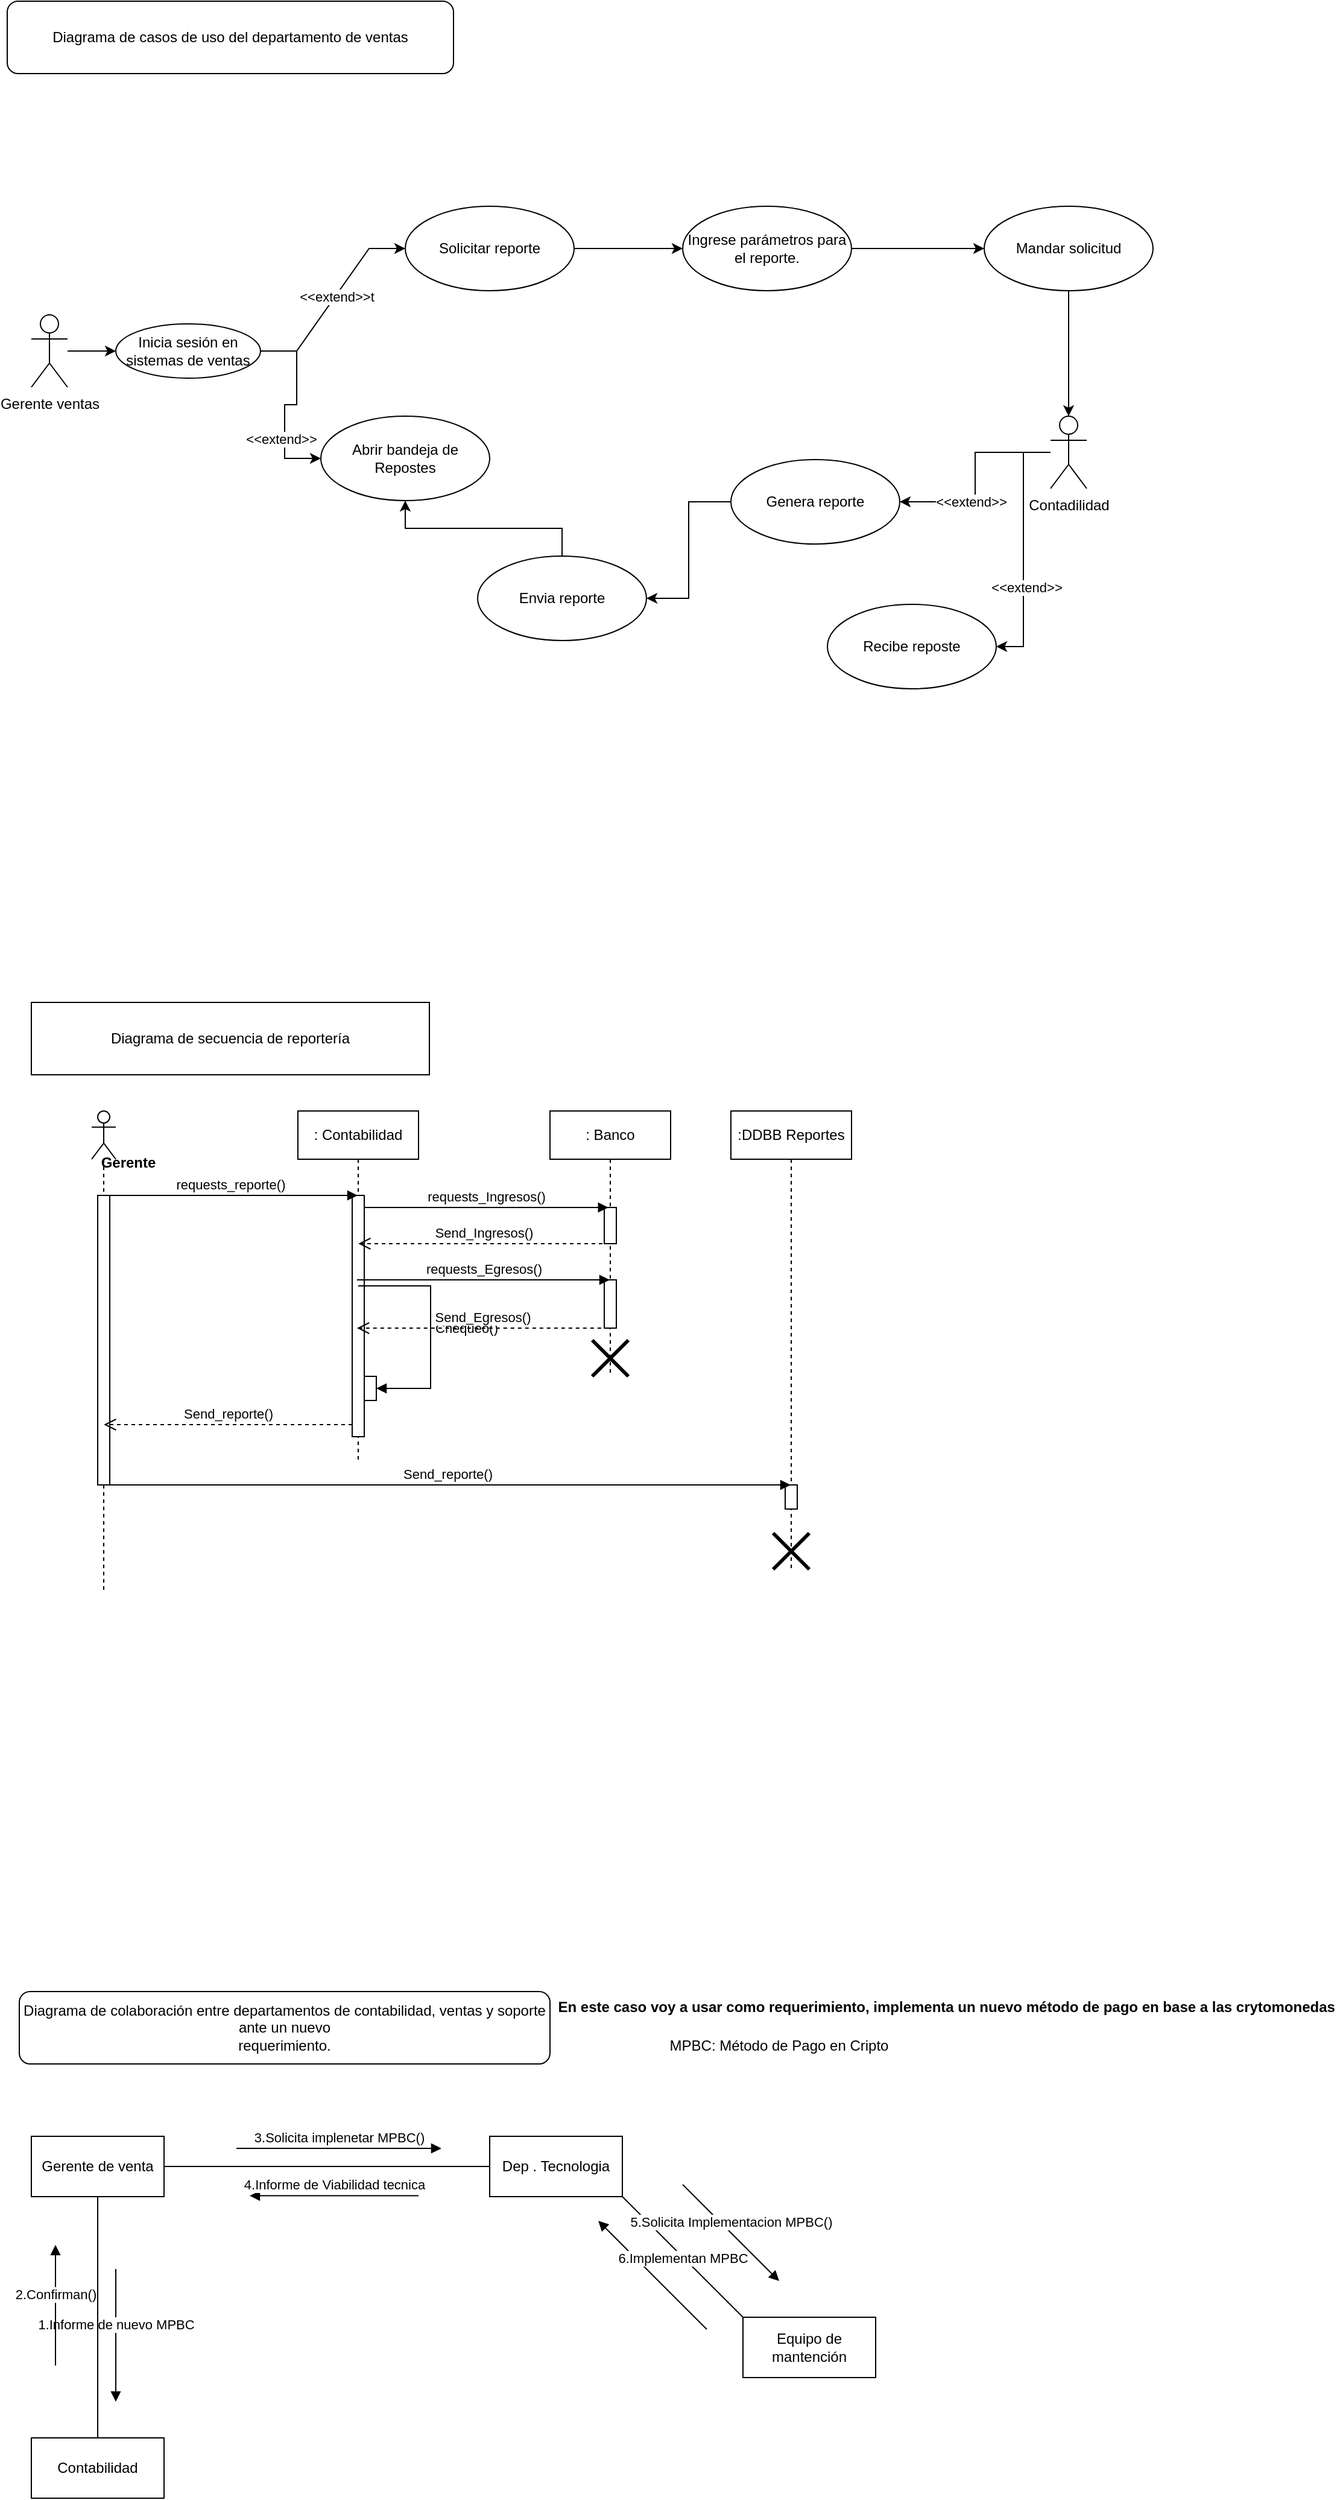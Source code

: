 <mxfile version="21.7.5" type="github">
  <diagram name="Página-1" id="10k-QAqIkLxqyXfFxyNC">
    <mxGraphModel dx="1184" dy="1169" grid="1" gridSize="10" guides="1" tooltips="1" connect="1" arrows="1" fold="1" page="1" pageScale="1" pageWidth="1169" pageHeight="827" math="0" shadow="0">
      <root>
        <mxCell id="0" />
        <mxCell id="1" parent="0" />
        <mxCell id="mnEkrzC8VtUgMaNwOZgI-1" value="" style="shape=umlLifeline;perimeter=lifelinePerimeter;whiteSpace=wrap;html=1;container=1;dropTarget=0;collapsible=0;recursiveResize=0;outlineConnect=0;portConstraint=eastwest;newEdgeStyle={&quot;curved&quot;:0,&quot;rounded&quot;:0};participant=umlActor;" vertex="1" parent="1">
          <mxGeometry x="90" y="930" width="20" height="400" as="geometry" />
        </mxCell>
        <mxCell id="mnEkrzC8VtUgMaNwOZgI-26" value="" style="html=1;points=[[0,0,0,0,5],[0,1,0,0,-5],[1,0,0,0,5],[1,1,0,0,-5]];perimeter=orthogonalPerimeter;outlineConnect=0;targetShapes=umlLifeline;portConstraint=eastwest;newEdgeStyle={&quot;curved&quot;:0,&quot;rounded&quot;:0};" vertex="1" parent="mnEkrzC8VtUgMaNwOZgI-1">
          <mxGeometry x="5" y="70" width="10" height="240" as="geometry" />
        </mxCell>
        <mxCell id="mnEkrzC8VtUgMaNwOZgI-2" value=": Contabilidad" style="shape=umlLifeline;perimeter=lifelinePerimeter;whiteSpace=wrap;html=1;container=1;dropTarget=0;collapsible=0;recursiveResize=0;outlineConnect=0;portConstraint=eastwest;newEdgeStyle={&quot;curved&quot;:0,&quot;rounded&quot;:0};" vertex="1" parent="1">
          <mxGeometry x="261" y="930" width="100" height="290" as="geometry" />
        </mxCell>
        <mxCell id="mnEkrzC8VtUgMaNwOZgI-10" value="" style="html=1;points=[[0,0,0,0,5],[0,1,0,0,-5],[1,0,0,0,5],[1,1,0,0,-5]];perimeter=orthogonalPerimeter;outlineConnect=0;targetShapes=umlLifeline;portConstraint=eastwest;newEdgeStyle={&quot;curved&quot;:0,&quot;rounded&quot;:0};" vertex="1" parent="mnEkrzC8VtUgMaNwOZgI-2">
          <mxGeometry x="45" y="70" width="10" height="200" as="geometry" />
        </mxCell>
        <mxCell id="mnEkrzC8VtUgMaNwOZgI-19" value="" style="html=1;points=[[0,0,0,0,5],[0,1,0,0,-5],[1,0,0,0,5],[1,1,0,0,-5]];perimeter=orthogonalPerimeter;outlineConnect=0;targetShapes=umlLifeline;portConstraint=eastwest;newEdgeStyle={&quot;curved&quot;:0,&quot;rounded&quot;:0};" vertex="1" parent="mnEkrzC8VtUgMaNwOZgI-2">
          <mxGeometry x="55" y="220" width="10" height="20" as="geometry" />
        </mxCell>
        <mxCell id="mnEkrzC8VtUgMaNwOZgI-20" value="Chequeo()" style="html=1;align=left;spacingLeft=2;endArrow=block;rounded=0;edgeStyle=orthogonalEdgeStyle;curved=0;rounded=0;" edge="1" target="mnEkrzC8VtUgMaNwOZgI-19" parent="mnEkrzC8VtUgMaNwOZgI-2" source="mnEkrzC8VtUgMaNwOZgI-2">
          <mxGeometry relative="1" as="geometry">
            <mxPoint x="90" y="220" as="sourcePoint" />
            <Array as="points" />
          </mxGeometry>
        </mxCell>
        <mxCell id="mnEkrzC8VtUgMaNwOZgI-3" value=": Banco" style="shape=umlLifeline;perimeter=lifelinePerimeter;whiteSpace=wrap;html=1;container=1;dropTarget=0;collapsible=0;recursiveResize=0;outlineConnect=0;portConstraint=eastwest;newEdgeStyle={&quot;curved&quot;:0,&quot;rounded&quot;:0};" vertex="1" parent="1">
          <mxGeometry x="470" y="930" width="100" height="220" as="geometry" />
        </mxCell>
        <mxCell id="mnEkrzC8VtUgMaNwOZgI-17" value="" style="html=1;points=[[0,0,0,0,5],[0,1,0,0,-5],[1,0,0,0,5],[1,1,0,0,-5]];perimeter=orthogonalPerimeter;outlineConnect=0;targetShapes=umlLifeline;portConstraint=eastwest;newEdgeStyle={&quot;curved&quot;:0,&quot;rounded&quot;:0};" vertex="1" parent="mnEkrzC8VtUgMaNwOZgI-3">
          <mxGeometry x="45" y="80" width="10" height="30" as="geometry" />
        </mxCell>
        <mxCell id="mnEkrzC8VtUgMaNwOZgI-18" value="" style="html=1;points=[[0,0,0,0,5],[0,1,0,0,-5],[1,0,0,0,5],[1,1,0,0,-5]];perimeter=orthogonalPerimeter;outlineConnect=0;targetShapes=umlLifeline;portConstraint=eastwest;newEdgeStyle={&quot;curved&quot;:0,&quot;rounded&quot;:0};" vertex="1" parent="mnEkrzC8VtUgMaNwOZgI-3">
          <mxGeometry x="45" y="140" width="10" height="40" as="geometry" />
        </mxCell>
        <mxCell id="mnEkrzC8VtUgMaNwOZgI-22" value="" style="shape=umlDestroy;whiteSpace=wrap;html=1;strokeWidth=3;targetShapes=umlLifeline;" vertex="1" parent="mnEkrzC8VtUgMaNwOZgI-3">
          <mxGeometry x="35" y="190" width="30" height="30" as="geometry" />
        </mxCell>
        <mxCell id="mnEkrzC8VtUgMaNwOZgI-4" value=":DDBB Reportes" style="shape=umlLifeline;perimeter=lifelinePerimeter;whiteSpace=wrap;html=1;container=1;dropTarget=0;collapsible=0;recursiveResize=0;outlineConnect=0;portConstraint=eastwest;newEdgeStyle={&quot;curved&quot;:0,&quot;rounded&quot;:0};" vertex="1" parent="1">
          <mxGeometry x="620" y="930" width="100" height="380" as="geometry" />
        </mxCell>
        <mxCell id="mnEkrzC8VtUgMaNwOZgI-23" value="" style="html=1;points=[[0,0,0,0,5],[0,1,0,0,-5],[1,0,0,0,5],[1,1,0,0,-5]];perimeter=orthogonalPerimeter;outlineConnect=0;targetShapes=umlLifeline;portConstraint=eastwest;newEdgeStyle={&quot;curved&quot;:0,&quot;rounded&quot;:0};" vertex="1" parent="mnEkrzC8VtUgMaNwOZgI-4">
          <mxGeometry x="45" y="310" width="10" height="20" as="geometry" />
        </mxCell>
        <mxCell id="mnEkrzC8VtUgMaNwOZgI-24" value="" style="shape=umlDestroy;whiteSpace=wrap;html=1;strokeWidth=3;targetShapes=umlLifeline;" vertex="1" parent="mnEkrzC8VtUgMaNwOZgI-4">
          <mxGeometry x="35" y="350" width="30" height="30" as="geometry" />
        </mxCell>
        <mxCell id="mnEkrzC8VtUgMaNwOZgI-7" value="requests_reporte()" style="html=1;verticalAlign=bottom;endArrow=block;curved=0;rounded=0;" edge="1" parent="1">
          <mxGeometry relative="1" as="geometry">
            <mxPoint x="100.1" y="1000" as="sourcePoint" />
            <mxPoint x="310.5" y="1000" as="targetPoint" />
          </mxGeometry>
        </mxCell>
        <mxCell id="mnEkrzC8VtUgMaNwOZgI-8" value="Send_reporte()" style="html=1;verticalAlign=bottom;endArrow=open;dashed=1;endSize=8;curved=0;rounded=0;" edge="1" parent="1">
          <mxGeometry x="-0.001" relative="1" as="geometry">
            <mxPoint x="100.1" y="1190" as="targetPoint" />
            <mxPoint x="306" y="1190" as="sourcePoint" />
            <mxPoint as="offset" />
          </mxGeometry>
        </mxCell>
        <mxCell id="mnEkrzC8VtUgMaNwOZgI-9" value="requests_Ingresos()" style="html=1;verticalAlign=bottom;endArrow=block;curved=0;rounded=0;" edge="1" parent="1" source="mnEkrzC8VtUgMaNwOZgI-10">
          <mxGeometry width="80" relative="1" as="geometry">
            <mxPoint x="320" y="1010" as="sourcePoint" />
            <mxPoint x="518.4" y="1010" as="targetPoint" />
          </mxGeometry>
        </mxCell>
        <mxCell id="mnEkrzC8VtUgMaNwOZgI-11" value="Send_Ingresos()" style="html=1;verticalAlign=bottom;endArrow=open;dashed=1;endSize=8;curved=0;rounded=0;" edge="1" parent="1">
          <mxGeometry x="0.002" relative="1" as="geometry">
            <mxPoint x="519.5" y="1040" as="sourcePoint" />
            <mxPoint x="311.1" y="1040" as="targetPoint" />
            <mxPoint as="offset" />
          </mxGeometry>
        </mxCell>
        <mxCell id="mnEkrzC8VtUgMaNwOZgI-13" value="requests_Egresos()" style="html=1;verticalAlign=bottom;endArrow=block;curved=0;rounded=0;" edge="1" parent="1" target="mnEkrzC8VtUgMaNwOZgI-3">
          <mxGeometry x="0.001" width="80" relative="1" as="geometry">
            <mxPoint x="310" y="1070" as="sourcePoint" />
            <mxPoint x="512.4" y="1070" as="targetPoint" />
            <mxPoint as="offset" />
          </mxGeometry>
        </mxCell>
        <mxCell id="mnEkrzC8VtUgMaNwOZgI-14" value="Send_Egresos()" style="html=1;verticalAlign=bottom;endArrow=open;dashed=1;endSize=8;curved=0;rounded=0;" edge="1" parent="1">
          <mxGeometry x="0.002" relative="1" as="geometry">
            <mxPoint x="518.4" y="1110" as="sourcePoint" />
            <mxPoint x="310" y="1110" as="targetPoint" />
            <mxPoint as="offset" />
          </mxGeometry>
        </mxCell>
        <mxCell id="mnEkrzC8VtUgMaNwOZgI-21" value="Send_reporte()" style="html=1;verticalAlign=bottom;endArrow=block;curved=0;rounded=0;" edge="1" parent="1" target="mnEkrzC8VtUgMaNwOZgI-4">
          <mxGeometry relative="1" as="geometry">
            <mxPoint x="100.0" y="1240" as="sourcePoint" />
            <mxPoint x="310.4" y="1240" as="targetPoint" />
          </mxGeometry>
        </mxCell>
        <mxCell id="mnEkrzC8VtUgMaNwOZgI-25" value="Gerente" style="text;align=center;fontStyle=1;verticalAlign=middle;spacingLeft=3;spacingRight=3;strokeColor=none;rotatable=0;points=[[0,0.5],[1,0.5]];portConstraint=eastwest;html=1;" vertex="1" parent="1">
          <mxGeometry x="80" y="960" width="80" height="26" as="geometry" />
        </mxCell>
        <mxCell id="mnEkrzC8VtUgMaNwOZgI-27" value="Diagrama de secuencia de reportería" style="rounded=0;whiteSpace=wrap;html=1;" vertex="1" parent="1">
          <mxGeometry x="40" y="840" width="330" height="60" as="geometry" />
        </mxCell>
        <mxCell id="mnEkrzC8VtUgMaNwOZgI-103" style="edgeStyle=orthogonalEdgeStyle;rounded=0;orthogonalLoop=1;jettySize=auto;html=1;entryX=0;entryY=0.5;entryDx=0;entryDy=0;" edge="1" parent="1" source="mnEkrzC8VtUgMaNwOZgI-29" target="mnEkrzC8VtUgMaNwOZgI-98">
          <mxGeometry relative="1" as="geometry" />
        </mxCell>
        <mxCell id="mnEkrzC8VtUgMaNwOZgI-29" value="Solicitar reporte" style="ellipse;whiteSpace=wrap;html=1;" vertex="1" parent="1">
          <mxGeometry x="350" y="180" width="140" height="70" as="geometry" />
        </mxCell>
        <mxCell id="mnEkrzC8VtUgMaNwOZgI-31" value="Abrir bandeja de Repostes" style="ellipse;whiteSpace=wrap;html=1;" vertex="1" parent="1">
          <mxGeometry x="280" y="354" width="140" height="70" as="geometry" />
        </mxCell>
        <mxCell id="mnEkrzC8VtUgMaNwOZgI-53" style="edgeStyle=entityRelationEdgeStyle;rounded=0;orthogonalLoop=1;jettySize=auto;html=1;entryX=0;entryY=0.5;entryDx=0;entryDy=0;exitX=1;exitY=0.5;exitDx=0;exitDy=0;" edge="1" parent="1" source="mnEkrzC8VtUgMaNwOZgI-94" target="mnEkrzC8VtUgMaNwOZgI-29">
          <mxGeometry relative="1" as="geometry">
            <mxPoint x="160" y="300" as="sourcePoint" />
          </mxGeometry>
        </mxCell>
        <mxCell id="mnEkrzC8VtUgMaNwOZgI-92" value="&amp;lt;&amp;lt;extend&amp;gt;&amp;gt;t" style="edgeLabel;html=1;align=center;verticalAlign=middle;resizable=0;points=[];" vertex="1" connectable="0" parent="mnEkrzC8VtUgMaNwOZgI-53">
          <mxGeometry x="0.049" y="-1" relative="1" as="geometry">
            <mxPoint as="offset" />
          </mxGeometry>
        </mxCell>
        <mxCell id="mnEkrzC8VtUgMaNwOZgI-91" style="edgeStyle=entityRelationEdgeStyle;rounded=0;orthogonalLoop=1;jettySize=auto;html=1;" edge="1" parent="1" source="mnEkrzC8VtUgMaNwOZgI-94" target="mnEkrzC8VtUgMaNwOZgI-31">
          <mxGeometry relative="1" as="geometry">
            <mxPoint x="160" y="300" as="sourcePoint" />
          </mxGeometry>
        </mxCell>
        <mxCell id="mnEkrzC8VtUgMaNwOZgI-93" value="&amp;lt;&amp;lt;extend&amp;gt;&amp;gt;" style="edgeLabel;html=1;align=center;verticalAlign=middle;resizable=0;points=[];" vertex="1" connectable="0" parent="mnEkrzC8VtUgMaNwOZgI-91">
          <mxGeometry x="0.435" y="-3" relative="1" as="geometry">
            <mxPoint y="-1" as="offset" />
          </mxGeometry>
        </mxCell>
        <mxCell id="mnEkrzC8VtUgMaNwOZgI-110" style="edgeStyle=orthogonalEdgeStyle;rounded=0;orthogonalLoop=1;jettySize=auto;html=1;entryX=1;entryY=0.5;entryDx=0;entryDy=0;" edge="1" parent="1" source="mnEkrzC8VtUgMaNwOZgI-50" target="mnEkrzC8VtUgMaNwOZgI-108">
          <mxGeometry relative="1" as="geometry" />
        </mxCell>
        <mxCell id="mnEkrzC8VtUgMaNwOZgI-114" value="&amp;lt;&amp;lt;extend&amp;gt;&amp;gt;" style="edgeLabel;html=1;align=center;verticalAlign=middle;resizable=0;points=[];" vertex="1" connectable="0" parent="mnEkrzC8VtUgMaNwOZgI-110">
          <mxGeometry x="0.292" relative="1" as="geometry">
            <mxPoint as="offset" />
          </mxGeometry>
        </mxCell>
        <mxCell id="mnEkrzC8VtUgMaNwOZgI-113" style="edgeStyle=orthogonalEdgeStyle;rounded=0;orthogonalLoop=1;jettySize=auto;html=1;entryX=1;entryY=0.5;entryDx=0;entryDy=0;" edge="1" parent="1" source="mnEkrzC8VtUgMaNwOZgI-50" target="mnEkrzC8VtUgMaNwOZgI-111">
          <mxGeometry relative="1" as="geometry" />
        </mxCell>
        <mxCell id="mnEkrzC8VtUgMaNwOZgI-115" value="&amp;lt;&amp;lt;extend&amp;gt;&amp;gt;" style="edgeLabel;html=1;align=center;verticalAlign=middle;resizable=0;points=[];" vertex="1" connectable="0" parent="mnEkrzC8VtUgMaNwOZgI-113">
          <mxGeometry x="0.307" y="2" relative="1" as="geometry">
            <mxPoint as="offset" />
          </mxGeometry>
        </mxCell>
        <mxCell id="mnEkrzC8VtUgMaNwOZgI-50" value="Contadilidad" style="shape=umlActor;verticalLabelPosition=bottom;verticalAlign=top;html=1;" vertex="1" parent="1">
          <mxGeometry x="885" y="354" width="30" height="60" as="geometry" />
        </mxCell>
        <mxCell id="mnEkrzC8VtUgMaNwOZgI-63" value="Gerente de venta" style="html=1;whiteSpace=wrap;" vertex="1" parent="1">
          <mxGeometry x="40" y="1780" width="110" height="50" as="geometry" />
        </mxCell>
        <mxCell id="mnEkrzC8VtUgMaNwOZgI-64" value="Contabilidad" style="html=1;whiteSpace=wrap;" vertex="1" parent="1">
          <mxGeometry x="40" y="2030" width="110" height="50" as="geometry" />
        </mxCell>
        <mxCell id="mnEkrzC8VtUgMaNwOZgI-65" value="Equipo de mantención" style="html=1;whiteSpace=wrap;" vertex="1" parent="1">
          <mxGeometry x="630" y="1930" width="110" height="50" as="geometry" />
        </mxCell>
        <mxCell id="mnEkrzC8VtUgMaNwOZgI-66" value="Dep . Tecnologia" style="html=1;whiteSpace=wrap;" vertex="1" parent="1">
          <mxGeometry x="420" y="1780" width="110" height="50" as="geometry" />
        </mxCell>
        <mxCell id="mnEkrzC8VtUgMaNwOZgI-70" value="Diagrama de colaboración entre departamentos de contabilidad, ventas y soporte ante un nuevo&lt;br/&gt;requerimiento." style="rounded=1;whiteSpace=wrap;html=1;" vertex="1" parent="1">
          <mxGeometry x="30" y="1660" width="440" height="60" as="geometry" />
        </mxCell>
        <mxCell id="mnEkrzC8VtUgMaNwOZgI-71" value="En este caso voy a usar como requerimiento, implementa un nuevo método de pago en base a las crytomonedas&amp;nbsp;" style="text;align=center;fontStyle=1;verticalAlign=middle;spacingLeft=3;spacingRight=3;strokeColor=none;rotatable=0;points=[[0,0.5],[1,0.5]];portConstraint=eastwest;html=1;" vertex="1" parent="1">
          <mxGeometry x="760" y="1660" width="80" height="26" as="geometry" />
        </mxCell>
        <mxCell id="mnEkrzC8VtUgMaNwOZgI-72" value="MPBC: Método de Pago en Cripto" style="text;html=1;strokeColor=none;fillColor=none;align=center;verticalAlign=middle;whiteSpace=wrap;rounded=0;" vertex="1" parent="1">
          <mxGeometry x="510" y="1690" width="300" height="30" as="geometry" />
        </mxCell>
        <mxCell id="mnEkrzC8VtUgMaNwOZgI-73" value="" style="endArrow=none;html=1;rounded=0;exitX=1;exitY=0.5;exitDx=0;exitDy=0;entryX=0;entryY=0.5;entryDx=0;entryDy=0;" edge="1" parent="1" source="mnEkrzC8VtUgMaNwOZgI-63" target="mnEkrzC8VtUgMaNwOZgI-66">
          <mxGeometry width="50" height="50" relative="1" as="geometry">
            <mxPoint x="225" y="1830" as="sourcePoint" />
            <mxPoint x="275" y="1780" as="targetPoint" />
          </mxGeometry>
        </mxCell>
        <mxCell id="mnEkrzC8VtUgMaNwOZgI-76" value="3.Solicita implenetar MPBC()" style="html=1;verticalAlign=bottom;endArrow=block;curved=0;rounded=0;" edge="1" parent="1">
          <mxGeometry width="80" relative="1" as="geometry">
            <mxPoint x="210" y="1790" as="sourcePoint" />
            <mxPoint x="380" y="1790" as="targetPoint" />
          </mxGeometry>
        </mxCell>
        <mxCell id="mnEkrzC8VtUgMaNwOZgI-78" value="4.Informe de Viabilidad tecnica" style="html=1;verticalAlign=bottom;endArrow=block;curved=0;rounded=0;" edge="1" parent="1">
          <mxGeometry width="80" relative="1" as="geometry">
            <mxPoint x="361" y="1829.31" as="sourcePoint" />
            <mxPoint x="221" y="1829.31" as="targetPoint" />
          </mxGeometry>
        </mxCell>
        <mxCell id="mnEkrzC8VtUgMaNwOZgI-80" value="" style="endArrow=none;html=1;rounded=0;exitX=0;exitY=0;exitDx=0;exitDy=0;" edge="1" parent="1" source="mnEkrzC8VtUgMaNwOZgI-65">
          <mxGeometry width="50" height="50" relative="1" as="geometry">
            <mxPoint x="616" y="1897" as="sourcePoint" />
            <mxPoint x="530" y="1830" as="targetPoint" />
          </mxGeometry>
        </mxCell>
        <mxCell id="mnEkrzC8VtUgMaNwOZgI-81" value="5.Solicita Implementacion MPBC()" style="html=1;verticalAlign=bottom;endArrow=block;curved=0;rounded=0;" edge="1" parent="1">
          <mxGeometry x="-0.0" width="80" relative="1" as="geometry">
            <mxPoint x="580" y="1820" as="sourcePoint" />
            <mxPoint x="660" y="1900" as="targetPoint" />
            <mxPoint as="offset" />
          </mxGeometry>
        </mxCell>
        <mxCell id="mnEkrzC8VtUgMaNwOZgI-87" value="1.Informe de nuevo MPBC" style="html=1;verticalAlign=bottom;endArrow=block;curved=0;rounded=0;" edge="1" parent="1">
          <mxGeometry width="80" relative="1" as="geometry">
            <mxPoint x="110" y="1890" as="sourcePoint" />
            <mxPoint x="110" y="2000" as="targetPoint" />
          </mxGeometry>
        </mxCell>
        <mxCell id="mnEkrzC8VtUgMaNwOZgI-88" value="2.Confirman()" style="html=1;verticalAlign=bottom;endArrow=block;curved=0;rounded=0;" edge="1" parent="1">
          <mxGeometry width="80" relative="1" as="geometry">
            <mxPoint x="60" y="1970" as="sourcePoint" />
            <mxPoint x="60" y="1870" as="targetPoint" />
          </mxGeometry>
        </mxCell>
        <mxCell id="mnEkrzC8VtUgMaNwOZgI-89" value="" style="endArrow=none;html=1;rounded=0;entryX=0.5;entryY=1;entryDx=0;entryDy=0;" edge="1" parent="1" source="mnEkrzC8VtUgMaNwOZgI-64" target="mnEkrzC8VtUgMaNwOZgI-63">
          <mxGeometry width="50" height="50" relative="1" as="geometry">
            <mxPoint x="100" y="2040" as="sourcePoint" />
            <mxPoint x="130" y="1970" as="targetPoint" />
          </mxGeometry>
        </mxCell>
        <mxCell id="mnEkrzC8VtUgMaNwOZgI-90" value="6.Implementan MPBC" style="html=1;verticalAlign=bottom;endArrow=block;curved=0;rounded=0;" edge="1" parent="1">
          <mxGeometry x="-0.222" y="-21" width="80" relative="1" as="geometry">
            <mxPoint x="600" y="1940" as="sourcePoint" />
            <mxPoint x="510" y="1850" as="targetPoint" />
            <mxPoint as="offset" />
          </mxGeometry>
        </mxCell>
        <mxCell id="mnEkrzC8VtUgMaNwOZgI-94" value="Inicia sesión en sistemas de ventas" style="ellipse;whiteSpace=wrap;html=1;" vertex="1" parent="1">
          <mxGeometry x="110" y="277.5" width="120" height="45" as="geometry" />
        </mxCell>
        <mxCell id="mnEkrzC8VtUgMaNwOZgI-97" style="edgeStyle=orthogonalEdgeStyle;rounded=0;orthogonalLoop=1;jettySize=auto;html=1;entryX=0;entryY=0.5;entryDx=0;entryDy=0;" edge="1" parent="1" source="mnEkrzC8VtUgMaNwOZgI-96" target="mnEkrzC8VtUgMaNwOZgI-94">
          <mxGeometry relative="1" as="geometry" />
        </mxCell>
        <mxCell id="mnEkrzC8VtUgMaNwOZgI-96" value="Gerente ventas" style="shape=umlActor;verticalLabelPosition=bottom;verticalAlign=top;html=1;" vertex="1" parent="1">
          <mxGeometry x="40" y="270" width="30" height="60" as="geometry" />
        </mxCell>
        <mxCell id="mnEkrzC8VtUgMaNwOZgI-107" style="edgeStyle=orthogonalEdgeStyle;rounded=0;orthogonalLoop=1;jettySize=auto;html=1;entryX=0;entryY=0.5;entryDx=0;entryDy=0;" edge="1" parent="1" source="mnEkrzC8VtUgMaNwOZgI-98" target="mnEkrzC8VtUgMaNwOZgI-104">
          <mxGeometry relative="1" as="geometry" />
        </mxCell>
        <mxCell id="mnEkrzC8VtUgMaNwOZgI-98" value="Ingrese parámetros para el reporte." style="ellipse;whiteSpace=wrap;html=1;" vertex="1" parent="1">
          <mxGeometry x="580" y="180" width="140" height="70" as="geometry" />
        </mxCell>
        <mxCell id="mnEkrzC8VtUgMaNwOZgI-106" style="edgeStyle=orthogonalEdgeStyle;rounded=0;orthogonalLoop=1;jettySize=auto;html=1;" edge="1" parent="1" source="mnEkrzC8VtUgMaNwOZgI-104" target="mnEkrzC8VtUgMaNwOZgI-50">
          <mxGeometry relative="1" as="geometry" />
        </mxCell>
        <mxCell id="mnEkrzC8VtUgMaNwOZgI-104" value="Mandar solicitud" style="ellipse;whiteSpace=wrap;html=1;" vertex="1" parent="1">
          <mxGeometry x="830" y="180" width="140" height="70" as="geometry" />
        </mxCell>
        <mxCell id="mnEkrzC8VtUgMaNwOZgI-117" style="edgeStyle=orthogonalEdgeStyle;rounded=0;orthogonalLoop=1;jettySize=auto;html=1;entryX=1;entryY=0.5;entryDx=0;entryDy=0;" edge="1" parent="1" source="mnEkrzC8VtUgMaNwOZgI-108" target="mnEkrzC8VtUgMaNwOZgI-116">
          <mxGeometry relative="1" as="geometry" />
        </mxCell>
        <mxCell id="mnEkrzC8VtUgMaNwOZgI-108" value="Genera reporte" style="ellipse;whiteSpace=wrap;html=1;" vertex="1" parent="1">
          <mxGeometry x="620" y="390" width="140" height="70" as="geometry" />
        </mxCell>
        <mxCell id="mnEkrzC8VtUgMaNwOZgI-111" value="Recibe reposte" style="ellipse;whiteSpace=wrap;html=1;" vertex="1" parent="1">
          <mxGeometry x="700" y="510" width="140" height="70" as="geometry" />
        </mxCell>
        <mxCell id="mnEkrzC8VtUgMaNwOZgI-118" style="edgeStyle=orthogonalEdgeStyle;rounded=0;orthogonalLoop=1;jettySize=auto;html=1;entryX=0.5;entryY=1;entryDx=0;entryDy=0;" edge="1" parent="1" source="mnEkrzC8VtUgMaNwOZgI-116" target="mnEkrzC8VtUgMaNwOZgI-31">
          <mxGeometry relative="1" as="geometry">
            <mxPoint x="340" y="430" as="targetPoint" />
          </mxGeometry>
        </mxCell>
        <mxCell id="mnEkrzC8VtUgMaNwOZgI-116" value="Envia reporte" style="ellipse;whiteSpace=wrap;html=1;" vertex="1" parent="1">
          <mxGeometry x="410" y="470" width="140" height="70" as="geometry" />
        </mxCell>
        <mxCell id="mnEkrzC8VtUgMaNwOZgI-119" value="Diagrama de casos de uso del departamento de ventas" style="rounded=1;whiteSpace=wrap;html=1;" vertex="1" parent="1">
          <mxGeometry x="20" y="10" width="370" height="60" as="geometry" />
        </mxCell>
      </root>
    </mxGraphModel>
  </diagram>
</mxfile>
